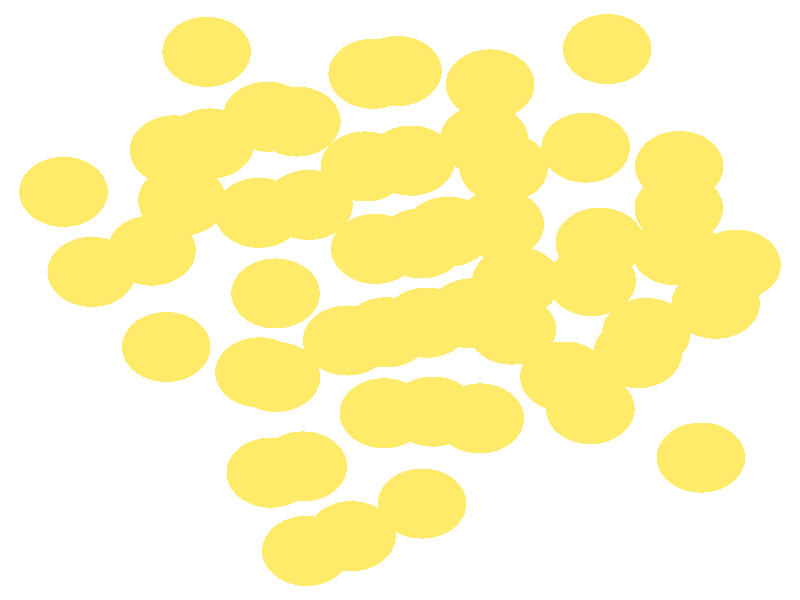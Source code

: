 #include "colors.inc"
#include "finish.inc"

global_settings {assumed_gamma 1 max_trace_level 6}
background {color White}
camera {orthographic
  right -18.45*x up 17.48*y
  direction 1.00*z
  location <0,0,50.00> look_at <0,0,0>}
light_source {<  2.00,   3.00,  40.00> color White
  area_light <0.70, 0, 0>, <0, 0.70, 0>, 3, 3
  adaptive 1 jitter}

#declare simple = finish {phong 0.7}
#declare pale = finish {ambient .5 diffuse .85 roughness .001 specular 0.200 }
#declare intermediate = finish {ambient 0.3 diffuse 0.6 specular 0.10 roughness 0.04 }
#declare vmd = finish {ambient .0 diffuse .65 phong 0.1 phong_size 40. specular 0.500 }
#declare jmol = finish {ambient .2 diffuse .6 specular 1 roughness .001 metallic}
#declare ase2 = finish {ambient 0.05 brilliance 3 diffuse 0.6 metallic specular 0.70 roughness 0.04 reflection 0.15}
#declare ase3 = finish {ambient .15 brilliance 2 diffuse .6 metallic specular 1. roughness .001 reflection .0}
#declare glass = finish {ambient .05 diffuse .3 specular 1. roughness .001}
#declare Rcell = 0.050;
#declare Rbond = 0.100;

#macro atom(LOC, R, COL, FIN)
  sphere{LOC, R texture{pigment{COL} finish{FIN}}}
#end
#macro constrain(LOC, R, COL, FIN)
union{torus{R, Rcell rotate 45*z texture{pigment{COL} finish{FIN}}}
      torus{R, Rcell rotate -45*z texture{pigment{COL} finish{FIN}}}
      translate LOC}
#end

atom(< -0.06,   6.67,  -4.06>, 1.02, rgb <1.00, 0.82, 0.14>, ase3) // #0 
atom(<  0.25,   4.06,  -2.38>, 1.02, rgb <1.00, 0.82, 0.14>, ase3) // #1 
atom(<  0.49,   1.65,  -0.85>, 1.02, rgb <1.00, 0.82, 0.14>, ase3) // #2 
atom(<  2.08,   6.28,  -2.19>, 1.02, rgb <1.00, 0.82, 0.14>, ase3) // #3 
atom(<  2.39,   3.86,  -0.59>, 1.02, rgb <1.00, 0.82, 0.14>, ase3) // #4 
atom(< -0.63,   6.59,  -1.23>, 1.02, rgb <1.00, 0.82, 0.14>, ase3) // #5 
atom(< -2.39,   5.20,  -3.15>, 1.02, rgb <1.00, 0.82, 0.14>, ase3) // #6 
atom(< -2.11,   2.77,  -1.46>, 1.02, rgb <1.00, 0.82, 0.14>, ase3) // #7 
atom(< -0.81,   3.89,  -5.06>, 1.02, rgb <1.00, 0.82, 0.14>, ase3) // #8 
atom(< -0.57,   1.49,  -3.57>, 1.02, rgb <1.00, 0.82, 0.14>, ase3) // #9 
atom(< -0.31,  -0.94,  -1.87>, 1.02, rgb <1.00, 0.82, 0.14>, ase3) // #10 
atom(< -0.37,  -3.30,   0.00>, 1.02, rgb <1.00, 0.82, 0.14>, ase3) // #11 
atom(<  1.94,   4.67,  -4.63>, 1.02, rgb <1.00, 0.82, 0.14>, ase3) // #12 
atom(<  2.30,   2.20,  -2.98>, 1.02, rgb <1.00, 0.82, 0.14>, ase3) // #13 
atom(<  2.58,  -0.86,  -1.24>, 1.02, rgb <1.00, 0.82, 0.14>, ase3) // #14 
atom(<  4.39,  -3.18,  -0.56>, 1.02, rgb <1.00, 0.82, 0.14>, ase3) // #15 
atom(<  6.44,   3.90,  -0.78>, 1.02, rgb <1.00, 0.82, 0.14>, ase3) // #16 
atom(< -4.46,   7.23,  -2.20>, 1.02, rgb <1.00, 0.82, 0.14>, ase3) // #17 
atom(< -3.06,   5.34,  -0.31>, 1.02, rgb <1.00, 0.82, 0.14>, ase3) // #18 
atom(< -5.21,   4.36,  -3.04>, 1.02, rgb <1.00, 0.82, 0.14>, ase3) // #19 
atom(< -5.02,   2.90,  -0.51>, 1.02, rgb <1.00, 0.82, 0.14>, ase3) // #20 
atom(< -3.25,   2.54,  -4.07>, 1.02, rgb <1.00, 0.82, 0.14>, ase3) // #21 
atom(< -2.87,   0.19,  -2.58>, 1.02, rgb <1.00, 0.82, 0.14>, ase3) // #22 
atom(< -2.86,  -2.24,  -0.72>, 1.02, rgb <1.00, 0.82, 0.14>, ase3) // #23 
atom(< -4.38,   4.56,  -5.99>, 1.02, rgb <1.00, 0.82, 0.14>, ase3) // #24 
atom(< -1.22,  -1.18,  -4.57>, 1.02, rgb <1.00, 0.82, 0.14>, ase3) // #25 
atom(<  0.76,  -3.25,  -4.61>, 1.02, rgb <1.00, 0.82, 0.14>, ase3) // #26 
atom(< -2.98,  -5.03,  -4.50>, 1.02, rgb <1.00, 0.82, 0.14>, ase3) // #27 
atom(<  1.11,   1.99,  -5.89>, 1.02, rgb <1.00, 0.82, 0.14>, ase3) // #28 
atom(<  1.66,  -0.39,  -4.09>, 1.02, rgb <1.00, 0.82, 0.14>, ase3) // #29 
atom(<  1.84,  -3.45,  -1.94>, 1.02, rgb <1.00, 0.82, 0.14>, ase3) // #30 
atom(< -2.16,  -7.31,  -0.11>, 1.02, rgb <1.00, 0.82, 0.14>, ase3) // #31 
atom(<  6.43,   2.67,  -3.44>, 1.02, rgb <1.00, 0.82, 0.14>, ase3) // #32 
atom(<  4.42,   0.55,  -4.19>, 1.02, rgb <1.00, 0.82, 0.14>, ase3) // #33 
atom(<  5.68,  -0.96,  -1.90>, 1.02, rgb <1.00, 0.82, 0.14>, ase3) // #34 
atom(<  6.94,  -4.59,  -0.66>, 1.02, rgb <1.00, 0.82, 0.14>, ase3) // #35 
atom(<  4.78,   7.31,  -1.32>, 1.02, rgb <1.00, 0.82, 0.14>, ase3) // #36 
atom(<  4.28,   4.44,  -2.83>, 1.02, rgb <1.00, 0.82, 0.14>, ase3) // #37 
atom(< -7.76,   3.15,  -1.94>, 1.02, rgb <1.00, 0.82, 0.14>, ase3) // #38 
atom(< -7.11,   0.82,  -0.43>, 1.02, rgb <1.00, 0.82, 0.14>, ase3) // #39 
atom(< -5.73,   1.44,  -2.91>, 1.02, rgb <1.00, 0.82, 0.14>, ase3) // #40 
atom(< -5.39,  -1.37,  -1.50>, 1.02, rgb <1.00, 0.82, 0.14>, ase3) // #41 
atom(< -1.12,  -6.88,  -3.30>, 1.02, rgb <1.00, 0.82, 0.14>, ase3) // #42 
atom(< -3.24,  -2.11,  -6.55>, 1.02, rgb <1.00, 0.82, 0.14>, ase3) // #43 
atom(< -2.24,  -4.85,  -1.60>, 1.02, rgb <1.00, 0.82, 0.14>, ase3) // #44 
atom(<  0.61,  -0.66,  -6.73>, 1.02, rgb <1.00, 0.82, 0.14>, ase3) // #45 
atom(<  5.48,  -1.55,  -5.97>, 1.02, rgb <1.00, 0.82, 0.14>, ase3) // #46 
atom(<  0.51,  -5.93,  -0.90>, 1.02, rgb <1.00, 0.82, 0.14>, ase3) // #47 
atom(<  2.68,   0.54,  -8.29>, 1.02, rgb <1.00, 0.82, 0.14>, ase3) // #48 
atom(<  6.35,   1.45,  -6.29>, 1.02, rgb <1.00, 0.82, 0.14>, ase3) // #49 
atom(<  3.79,  -2.23,  -3.64>, 1.02, rgb <1.00, 0.82, 0.14>, ase3) // #50 
atom(<  7.28,  -0.11,  -4.10>, 1.02, rgb <1.00, 0.82, 0.14>, ase3) // #51 
atom(<  4.61,   1.67,  -1.46>, 1.02, rgb <1.00, 0.82, 0.14>, ase3) // #52 
atom(<  7.76,   1.03,  -1.54>, 1.02, rgb <1.00, 0.82, 0.14>, ase3) // #53 
